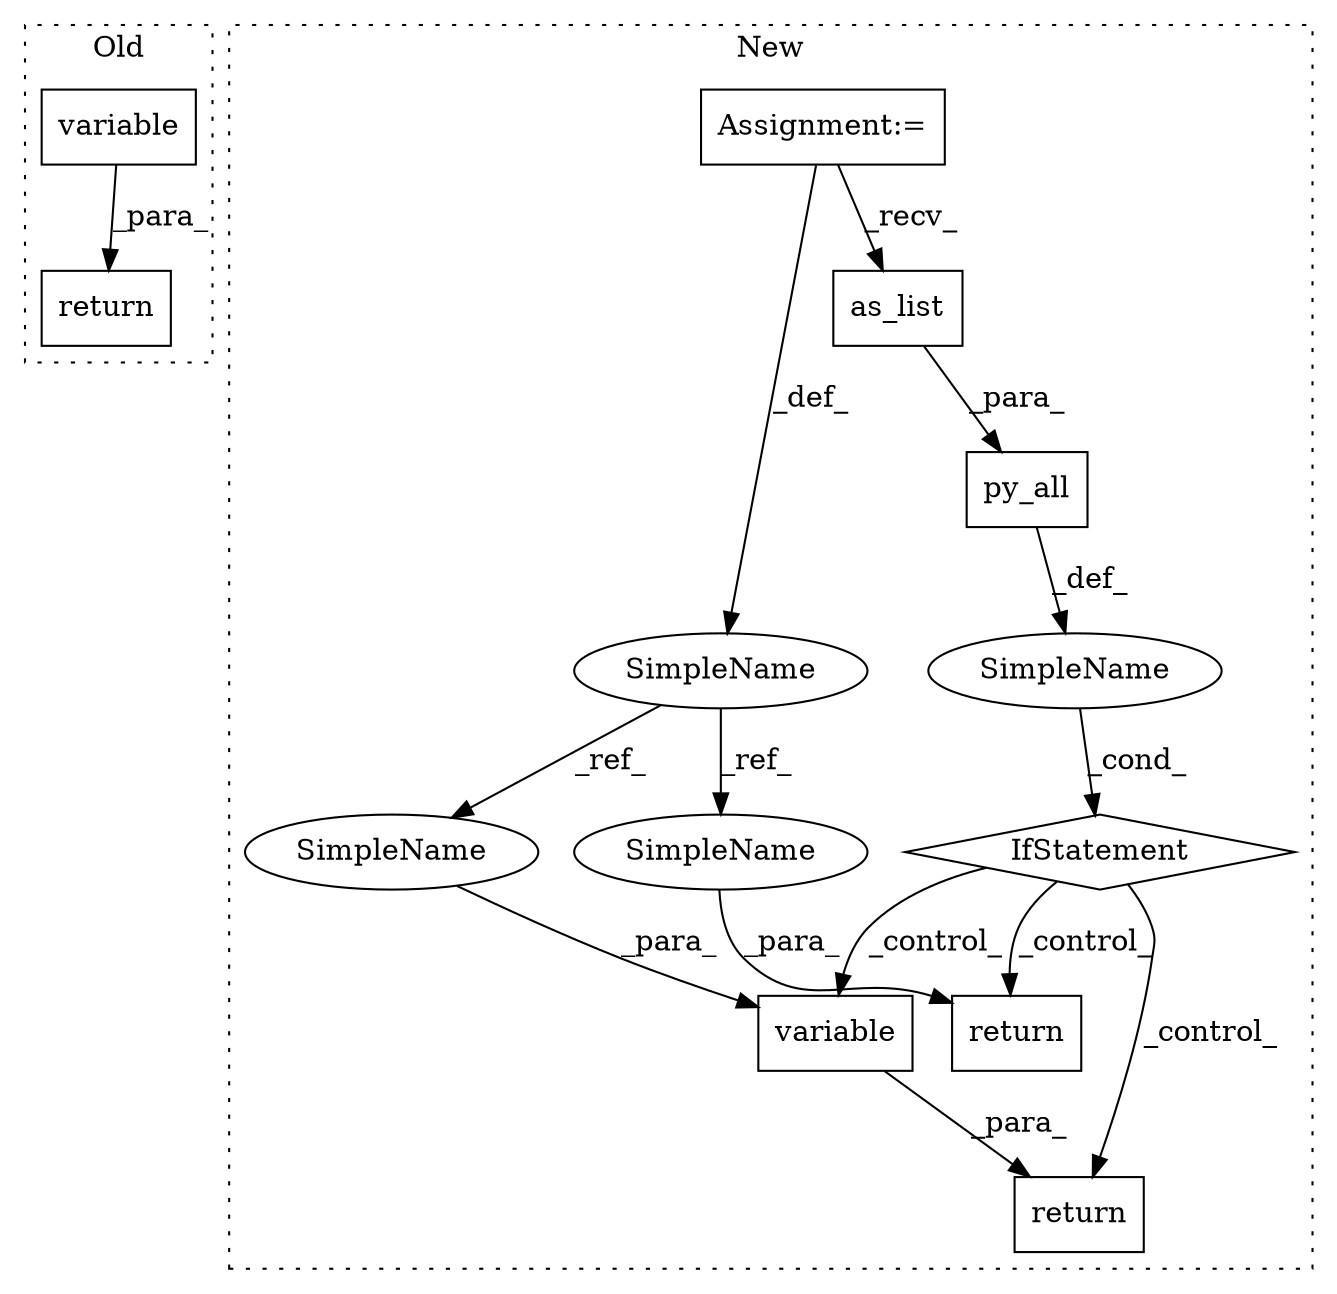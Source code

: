 digraph G {
subgraph cluster0 {
1 [label="variable" a="32" s="11356,11414" l="9,1" shape="box"];
3 [label="return" a="41" s="11349" l="7" shape="box"];
label = "Old";
style="dotted";
}
subgraph cluster1 {
2 [label="return" a="41" s="11533" l="7" shape="box"];
4 [label="SimpleName" a="42" s="" l="" shape="ellipse"];
5 [label="variable" a="32" s="11540,11561" l="9,1" shape="box"];
6 [label="SimpleName" a="42" s="11444" l="1" shape="ellipse"];
7 [label="return" a="41" s="11574" l="7" shape="box"];
8 [label="as_list" a="32" s="11513" l="9" shape="box"];
9 [label="IfStatement" a="25" s="11488,11523" l="4,2" shape="diamond"];
10 [label="Assignment:=" a="7" s="11445" l="1" shape="box"];
11 [label="py_all" a="32" s="11492,11522" l="7,1" shape="box"];
12 [label="SimpleName" a="42" s="11549" l="1" shape="ellipse"];
13 [label="SimpleName" a="42" s="11581" l="1" shape="ellipse"];
label = "New";
style="dotted";
}
1 -> 3 [label="_para_"];
4 -> 9 [label="_cond_"];
5 -> 2 [label="_para_"];
6 -> 13 [label="_ref_"];
6 -> 12 [label="_ref_"];
8 -> 11 [label="_para_"];
9 -> 7 [label="_control_"];
9 -> 2 [label="_control_"];
9 -> 5 [label="_control_"];
10 -> 8 [label="_recv_"];
10 -> 6 [label="_def_"];
11 -> 4 [label="_def_"];
12 -> 5 [label="_para_"];
13 -> 7 [label="_para_"];
}